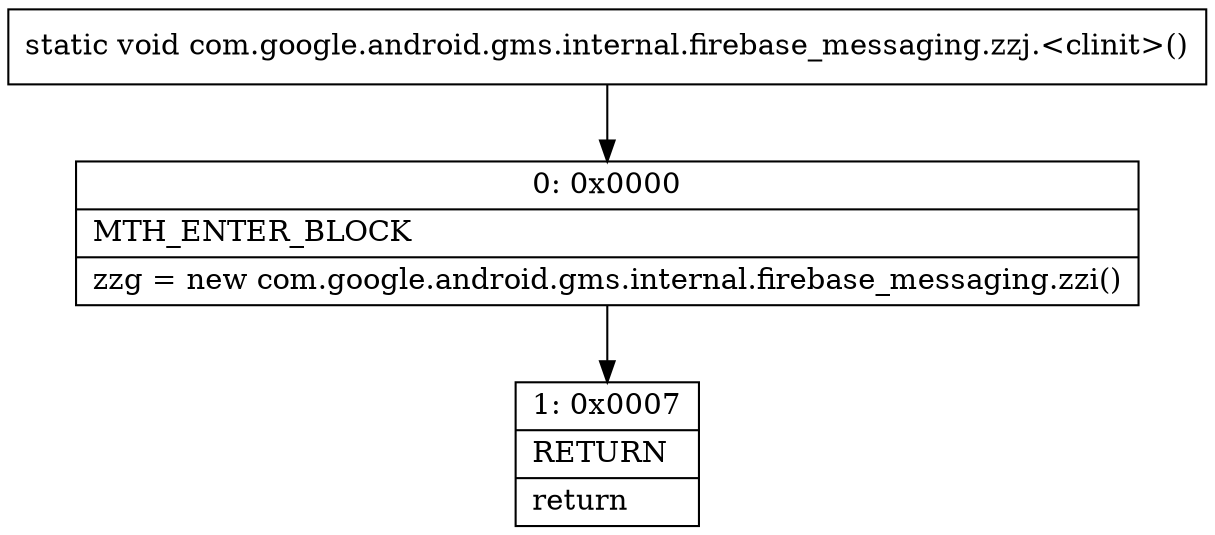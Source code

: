 digraph "CFG forcom.google.android.gms.internal.firebase_messaging.zzj.\<clinit\>()V" {
Node_0 [shape=record,label="{0\:\ 0x0000|MTH_ENTER_BLOCK\l|zzg = new com.google.android.gms.internal.firebase_messaging.zzi()\l}"];
Node_1 [shape=record,label="{1\:\ 0x0007|RETURN\l|return\l}"];
MethodNode[shape=record,label="{static void com.google.android.gms.internal.firebase_messaging.zzj.\<clinit\>() }"];
MethodNode -> Node_0;
Node_0 -> Node_1;
}

